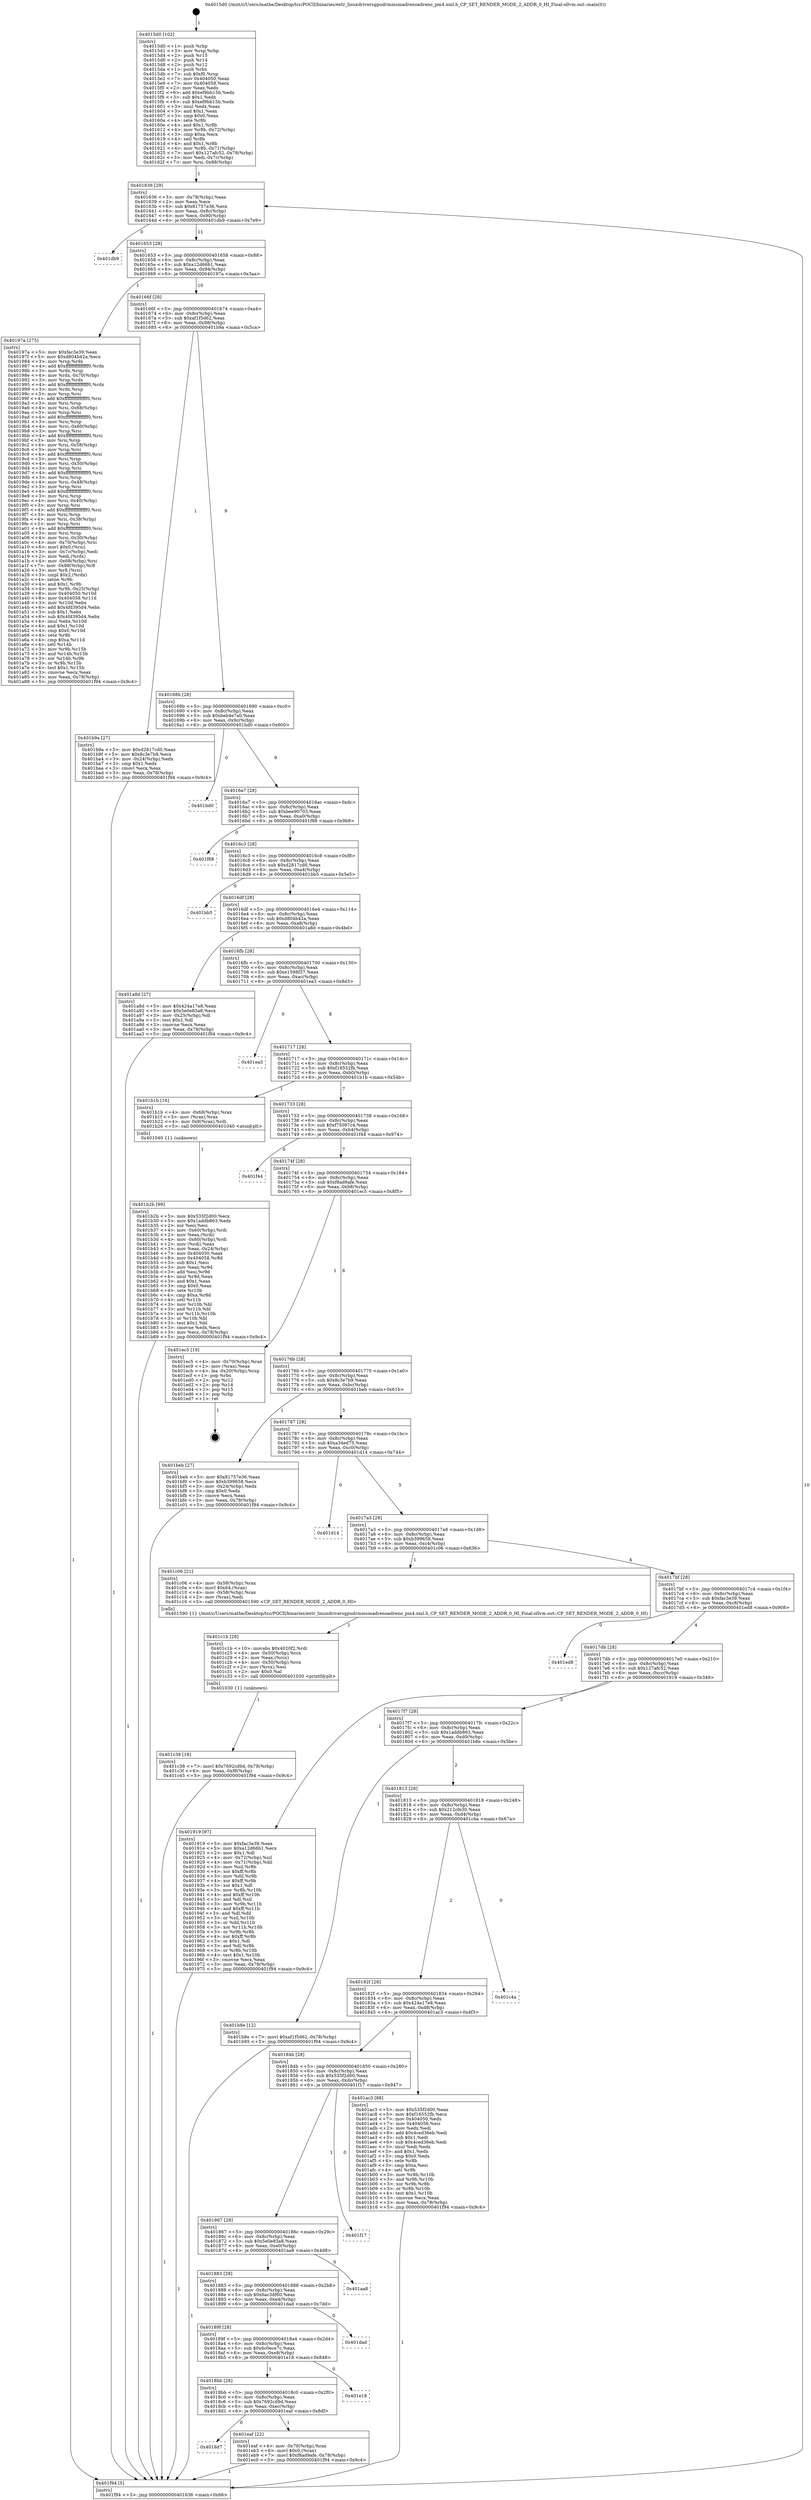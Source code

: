 digraph "0x4015d0" {
  label = "0x4015d0 (/mnt/c/Users/mathe/Desktop/tcc/POCII/binaries/extr_linuxdriversgpudrmmsmadrenoadreno_pm4.xml.h_CP_SET_RENDER_MODE_2_ADDR_0_HI_Final-ollvm.out::main(0))"
  labelloc = "t"
  node[shape=record]

  Entry [label="",width=0.3,height=0.3,shape=circle,fillcolor=black,style=filled]
  "0x401636" [label="{
     0x401636 [29]\l
     | [instrs]\l
     &nbsp;&nbsp;0x401636 \<+3\>: mov -0x78(%rbp),%eax\l
     &nbsp;&nbsp;0x401639 \<+2\>: mov %eax,%ecx\l
     &nbsp;&nbsp;0x40163b \<+6\>: sub $0x81757e36,%ecx\l
     &nbsp;&nbsp;0x401641 \<+6\>: mov %eax,-0x8c(%rbp)\l
     &nbsp;&nbsp;0x401647 \<+6\>: mov %ecx,-0x90(%rbp)\l
     &nbsp;&nbsp;0x40164d \<+6\>: je 0000000000401db9 \<main+0x7e9\>\l
  }"]
  "0x401db9" [label="{
     0x401db9\l
  }", style=dashed]
  "0x401653" [label="{
     0x401653 [28]\l
     | [instrs]\l
     &nbsp;&nbsp;0x401653 \<+5\>: jmp 0000000000401658 \<main+0x88\>\l
     &nbsp;&nbsp;0x401658 \<+6\>: mov -0x8c(%rbp),%eax\l
     &nbsp;&nbsp;0x40165e \<+5\>: sub $0xa12d66b1,%eax\l
     &nbsp;&nbsp;0x401663 \<+6\>: mov %eax,-0x94(%rbp)\l
     &nbsp;&nbsp;0x401669 \<+6\>: je 000000000040197a \<main+0x3aa\>\l
  }"]
  Exit [label="",width=0.3,height=0.3,shape=circle,fillcolor=black,style=filled,peripheries=2]
  "0x40197a" [label="{
     0x40197a [275]\l
     | [instrs]\l
     &nbsp;&nbsp;0x40197a \<+5\>: mov $0xfac3e39,%eax\l
     &nbsp;&nbsp;0x40197f \<+5\>: mov $0xd804b42a,%ecx\l
     &nbsp;&nbsp;0x401984 \<+3\>: mov %rsp,%rdx\l
     &nbsp;&nbsp;0x401987 \<+4\>: add $0xfffffffffffffff0,%rdx\l
     &nbsp;&nbsp;0x40198b \<+3\>: mov %rdx,%rsp\l
     &nbsp;&nbsp;0x40198e \<+4\>: mov %rdx,-0x70(%rbp)\l
     &nbsp;&nbsp;0x401992 \<+3\>: mov %rsp,%rdx\l
     &nbsp;&nbsp;0x401995 \<+4\>: add $0xfffffffffffffff0,%rdx\l
     &nbsp;&nbsp;0x401999 \<+3\>: mov %rdx,%rsp\l
     &nbsp;&nbsp;0x40199c \<+3\>: mov %rsp,%rsi\l
     &nbsp;&nbsp;0x40199f \<+4\>: add $0xfffffffffffffff0,%rsi\l
     &nbsp;&nbsp;0x4019a3 \<+3\>: mov %rsi,%rsp\l
     &nbsp;&nbsp;0x4019a6 \<+4\>: mov %rsi,-0x68(%rbp)\l
     &nbsp;&nbsp;0x4019aa \<+3\>: mov %rsp,%rsi\l
     &nbsp;&nbsp;0x4019ad \<+4\>: add $0xfffffffffffffff0,%rsi\l
     &nbsp;&nbsp;0x4019b1 \<+3\>: mov %rsi,%rsp\l
     &nbsp;&nbsp;0x4019b4 \<+4\>: mov %rsi,-0x60(%rbp)\l
     &nbsp;&nbsp;0x4019b8 \<+3\>: mov %rsp,%rsi\l
     &nbsp;&nbsp;0x4019bb \<+4\>: add $0xfffffffffffffff0,%rsi\l
     &nbsp;&nbsp;0x4019bf \<+3\>: mov %rsi,%rsp\l
     &nbsp;&nbsp;0x4019c2 \<+4\>: mov %rsi,-0x58(%rbp)\l
     &nbsp;&nbsp;0x4019c6 \<+3\>: mov %rsp,%rsi\l
     &nbsp;&nbsp;0x4019c9 \<+4\>: add $0xfffffffffffffff0,%rsi\l
     &nbsp;&nbsp;0x4019cd \<+3\>: mov %rsi,%rsp\l
     &nbsp;&nbsp;0x4019d0 \<+4\>: mov %rsi,-0x50(%rbp)\l
     &nbsp;&nbsp;0x4019d4 \<+3\>: mov %rsp,%rsi\l
     &nbsp;&nbsp;0x4019d7 \<+4\>: add $0xfffffffffffffff0,%rsi\l
     &nbsp;&nbsp;0x4019db \<+3\>: mov %rsi,%rsp\l
     &nbsp;&nbsp;0x4019de \<+4\>: mov %rsi,-0x48(%rbp)\l
     &nbsp;&nbsp;0x4019e2 \<+3\>: mov %rsp,%rsi\l
     &nbsp;&nbsp;0x4019e5 \<+4\>: add $0xfffffffffffffff0,%rsi\l
     &nbsp;&nbsp;0x4019e9 \<+3\>: mov %rsi,%rsp\l
     &nbsp;&nbsp;0x4019ec \<+4\>: mov %rsi,-0x40(%rbp)\l
     &nbsp;&nbsp;0x4019f0 \<+3\>: mov %rsp,%rsi\l
     &nbsp;&nbsp;0x4019f3 \<+4\>: add $0xfffffffffffffff0,%rsi\l
     &nbsp;&nbsp;0x4019f7 \<+3\>: mov %rsi,%rsp\l
     &nbsp;&nbsp;0x4019fa \<+4\>: mov %rsi,-0x38(%rbp)\l
     &nbsp;&nbsp;0x4019fe \<+3\>: mov %rsp,%rsi\l
     &nbsp;&nbsp;0x401a01 \<+4\>: add $0xfffffffffffffff0,%rsi\l
     &nbsp;&nbsp;0x401a05 \<+3\>: mov %rsi,%rsp\l
     &nbsp;&nbsp;0x401a08 \<+4\>: mov %rsi,-0x30(%rbp)\l
     &nbsp;&nbsp;0x401a0c \<+4\>: mov -0x70(%rbp),%rsi\l
     &nbsp;&nbsp;0x401a10 \<+6\>: movl $0x0,(%rsi)\l
     &nbsp;&nbsp;0x401a16 \<+3\>: mov -0x7c(%rbp),%edi\l
     &nbsp;&nbsp;0x401a19 \<+2\>: mov %edi,(%rdx)\l
     &nbsp;&nbsp;0x401a1b \<+4\>: mov -0x68(%rbp),%rsi\l
     &nbsp;&nbsp;0x401a1f \<+7\>: mov -0x88(%rbp),%r8\l
     &nbsp;&nbsp;0x401a26 \<+3\>: mov %r8,(%rsi)\l
     &nbsp;&nbsp;0x401a29 \<+3\>: cmpl $0x2,(%rdx)\l
     &nbsp;&nbsp;0x401a2c \<+4\>: setne %r9b\l
     &nbsp;&nbsp;0x401a30 \<+4\>: and $0x1,%r9b\l
     &nbsp;&nbsp;0x401a34 \<+4\>: mov %r9b,-0x25(%rbp)\l
     &nbsp;&nbsp;0x401a38 \<+8\>: mov 0x404050,%r10d\l
     &nbsp;&nbsp;0x401a40 \<+8\>: mov 0x404058,%r11d\l
     &nbsp;&nbsp;0x401a48 \<+3\>: mov %r10d,%ebx\l
     &nbsp;&nbsp;0x401a4b \<+6\>: add $0x4fd395d4,%ebx\l
     &nbsp;&nbsp;0x401a51 \<+3\>: sub $0x1,%ebx\l
     &nbsp;&nbsp;0x401a54 \<+6\>: sub $0x4fd395d4,%ebx\l
     &nbsp;&nbsp;0x401a5a \<+4\>: imul %ebx,%r10d\l
     &nbsp;&nbsp;0x401a5e \<+4\>: and $0x1,%r10d\l
     &nbsp;&nbsp;0x401a62 \<+4\>: cmp $0x0,%r10d\l
     &nbsp;&nbsp;0x401a66 \<+4\>: sete %r9b\l
     &nbsp;&nbsp;0x401a6a \<+4\>: cmp $0xa,%r11d\l
     &nbsp;&nbsp;0x401a6e \<+4\>: setl %r14b\l
     &nbsp;&nbsp;0x401a72 \<+3\>: mov %r9b,%r15b\l
     &nbsp;&nbsp;0x401a75 \<+3\>: and %r14b,%r15b\l
     &nbsp;&nbsp;0x401a78 \<+3\>: xor %r14b,%r9b\l
     &nbsp;&nbsp;0x401a7b \<+3\>: or %r9b,%r15b\l
     &nbsp;&nbsp;0x401a7e \<+4\>: test $0x1,%r15b\l
     &nbsp;&nbsp;0x401a82 \<+3\>: cmovne %ecx,%eax\l
     &nbsp;&nbsp;0x401a85 \<+3\>: mov %eax,-0x78(%rbp)\l
     &nbsp;&nbsp;0x401a88 \<+5\>: jmp 0000000000401f94 \<main+0x9c4\>\l
  }"]
  "0x40166f" [label="{
     0x40166f [28]\l
     | [instrs]\l
     &nbsp;&nbsp;0x40166f \<+5\>: jmp 0000000000401674 \<main+0xa4\>\l
     &nbsp;&nbsp;0x401674 \<+6\>: mov -0x8c(%rbp),%eax\l
     &nbsp;&nbsp;0x40167a \<+5\>: sub $0xaf1f5d62,%eax\l
     &nbsp;&nbsp;0x40167f \<+6\>: mov %eax,-0x98(%rbp)\l
     &nbsp;&nbsp;0x401685 \<+6\>: je 0000000000401b9a \<main+0x5ca\>\l
  }"]
  "0x4018d7" [label="{
     0x4018d7\l
  }", style=dashed]
  "0x401b9a" [label="{
     0x401b9a [27]\l
     | [instrs]\l
     &nbsp;&nbsp;0x401b9a \<+5\>: mov $0xd2817cd0,%eax\l
     &nbsp;&nbsp;0x401b9f \<+5\>: mov $0x8c3e7b9,%ecx\l
     &nbsp;&nbsp;0x401ba4 \<+3\>: mov -0x24(%rbp),%edx\l
     &nbsp;&nbsp;0x401ba7 \<+3\>: cmp $0x1,%edx\l
     &nbsp;&nbsp;0x401baa \<+3\>: cmovl %ecx,%eax\l
     &nbsp;&nbsp;0x401bad \<+3\>: mov %eax,-0x78(%rbp)\l
     &nbsp;&nbsp;0x401bb0 \<+5\>: jmp 0000000000401f94 \<main+0x9c4\>\l
  }"]
  "0x40168b" [label="{
     0x40168b [28]\l
     | [instrs]\l
     &nbsp;&nbsp;0x40168b \<+5\>: jmp 0000000000401690 \<main+0xc0\>\l
     &nbsp;&nbsp;0x401690 \<+6\>: mov -0x8c(%rbp),%eax\l
     &nbsp;&nbsp;0x401696 \<+5\>: sub $0xbeb4e7a0,%eax\l
     &nbsp;&nbsp;0x40169b \<+6\>: mov %eax,-0x9c(%rbp)\l
     &nbsp;&nbsp;0x4016a1 \<+6\>: je 0000000000401bd0 \<main+0x600\>\l
  }"]
  "0x401eaf" [label="{
     0x401eaf [22]\l
     | [instrs]\l
     &nbsp;&nbsp;0x401eaf \<+4\>: mov -0x70(%rbp),%rax\l
     &nbsp;&nbsp;0x401eb3 \<+6\>: movl $0x0,(%rax)\l
     &nbsp;&nbsp;0x401eb9 \<+7\>: movl $0xf8ad9afe,-0x78(%rbp)\l
     &nbsp;&nbsp;0x401ec0 \<+5\>: jmp 0000000000401f94 \<main+0x9c4\>\l
  }"]
  "0x401bd0" [label="{
     0x401bd0\l
  }", style=dashed]
  "0x4016a7" [label="{
     0x4016a7 [28]\l
     | [instrs]\l
     &nbsp;&nbsp;0x4016a7 \<+5\>: jmp 00000000004016ac \<main+0xdc\>\l
     &nbsp;&nbsp;0x4016ac \<+6\>: mov -0x8c(%rbp),%eax\l
     &nbsp;&nbsp;0x4016b2 \<+5\>: sub $0xbee90703,%eax\l
     &nbsp;&nbsp;0x4016b7 \<+6\>: mov %eax,-0xa0(%rbp)\l
     &nbsp;&nbsp;0x4016bd \<+6\>: je 0000000000401f88 \<main+0x9b8\>\l
  }"]
  "0x4018bb" [label="{
     0x4018bb [28]\l
     | [instrs]\l
     &nbsp;&nbsp;0x4018bb \<+5\>: jmp 00000000004018c0 \<main+0x2f0\>\l
     &nbsp;&nbsp;0x4018c0 \<+6\>: mov -0x8c(%rbp),%eax\l
     &nbsp;&nbsp;0x4018c6 \<+5\>: sub $0x7692cd9d,%eax\l
     &nbsp;&nbsp;0x4018cb \<+6\>: mov %eax,-0xec(%rbp)\l
     &nbsp;&nbsp;0x4018d1 \<+6\>: je 0000000000401eaf \<main+0x8df\>\l
  }"]
  "0x401f88" [label="{
     0x401f88\l
  }", style=dashed]
  "0x4016c3" [label="{
     0x4016c3 [28]\l
     | [instrs]\l
     &nbsp;&nbsp;0x4016c3 \<+5\>: jmp 00000000004016c8 \<main+0xf8\>\l
     &nbsp;&nbsp;0x4016c8 \<+6\>: mov -0x8c(%rbp),%eax\l
     &nbsp;&nbsp;0x4016ce \<+5\>: sub $0xd2817cd0,%eax\l
     &nbsp;&nbsp;0x4016d3 \<+6\>: mov %eax,-0xa4(%rbp)\l
     &nbsp;&nbsp;0x4016d9 \<+6\>: je 0000000000401bb5 \<main+0x5e5\>\l
  }"]
  "0x401e18" [label="{
     0x401e18\l
  }", style=dashed]
  "0x401bb5" [label="{
     0x401bb5\l
  }", style=dashed]
  "0x4016df" [label="{
     0x4016df [28]\l
     | [instrs]\l
     &nbsp;&nbsp;0x4016df \<+5\>: jmp 00000000004016e4 \<main+0x114\>\l
     &nbsp;&nbsp;0x4016e4 \<+6\>: mov -0x8c(%rbp),%eax\l
     &nbsp;&nbsp;0x4016ea \<+5\>: sub $0xd804b42a,%eax\l
     &nbsp;&nbsp;0x4016ef \<+6\>: mov %eax,-0xa8(%rbp)\l
     &nbsp;&nbsp;0x4016f5 \<+6\>: je 0000000000401a8d \<main+0x4bd\>\l
  }"]
  "0x40189f" [label="{
     0x40189f [28]\l
     | [instrs]\l
     &nbsp;&nbsp;0x40189f \<+5\>: jmp 00000000004018a4 \<main+0x2d4\>\l
     &nbsp;&nbsp;0x4018a4 \<+6\>: mov -0x8c(%rbp),%eax\l
     &nbsp;&nbsp;0x4018aa \<+5\>: sub $0x6c0ece7c,%eax\l
     &nbsp;&nbsp;0x4018af \<+6\>: mov %eax,-0xe8(%rbp)\l
     &nbsp;&nbsp;0x4018b5 \<+6\>: je 0000000000401e18 \<main+0x848\>\l
  }"]
  "0x401a8d" [label="{
     0x401a8d [27]\l
     | [instrs]\l
     &nbsp;&nbsp;0x401a8d \<+5\>: mov $0x424a17e8,%eax\l
     &nbsp;&nbsp;0x401a92 \<+5\>: mov $0x5e0e83a8,%ecx\l
     &nbsp;&nbsp;0x401a97 \<+3\>: mov -0x25(%rbp),%dl\l
     &nbsp;&nbsp;0x401a9a \<+3\>: test $0x1,%dl\l
     &nbsp;&nbsp;0x401a9d \<+3\>: cmovne %ecx,%eax\l
     &nbsp;&nbsp;0x401aa0 \<+3\>: mov %eax,-0x78(%rbp)\l
     &nbsp;&nbsp;0x401aa3 \<+5\>: jmp 0000000000401f94 \<main+0x9c4\>\l
  }"]
  "0x4016fb" [label="{
     0x4016fb [28]\l
     | [instrs]\l
     &nbsp;&nbsp;0x4016fb \<+5\>: jmp 0000000000401700 \<main+0x130\>\l
     &nbsp;&nbsp;0x401700 \<+6\>: mov -0x8c(%rbp),%eax\l
     &nbsp;&nbsp;0x401706 \<+5\>: sub $0xe1598f37,%eax\l
     &nbsp;&nbsp;0x40170b \<+6\>: mov %eax,-0xac(%rbp)\l
     &nbsp;&nbsp;0x401711 \<+6\>: je 0000000000401ea3 \<main+0x8d3\>\l
  }"]
  "0x401dad" [label="{
     0x401dad\l
  }", style=dashed]
  "0x401ea3" [label="{
     0x401ea3\l
  }", style=dashed]
  "0x401717" [label="{
     0x401717 [28]\l
     | [instrs]\l
     &nbsp;&nbsp;0x401717 \<+5\>: jmp 000000000040171c \<main+0x14c\>\l
     &nbsp;&nbsp;0x40171c \<+6\>: mov -0x8c(%rbp),%eax\l
     &nbsp;&nbsp;0x401722 \<+5\>: sub $0xf16552fb,%eax\l
     &nbsp;&nbsp;0x401727 \<+6\>: mov %eax,-0xb0(%rbp)\l
     &nbsp;&nbsp;0x40172d \<+6\>: je 0000000000401b1b \<main+0x54b\>\l
  }"]
  "0x401883" [label="{
     0x401883 [28]\l
     | [instrs]\l
     &nbsp;&nbsp;0x401883 \<+5\>: jmp 0000000000401888 \<main+0x2b8\>\l
     &nbsp;&nbsp;0x401888 \<+6\>: mov -0x8c(%rbp),%eax\l
     &nbsp;&nbsp;0x40188e \<+5\>: sub $0x6ac3df60,%eax\l
     &nbsp;&nbsp;0x401893 \<+6\>: mov %eax,-0xe4(%rbp)\l
     &nbsp;&nbsp;0x401899 \<+6\>: je 0000000000401dad \<main+0x7dd\>\l
  }"]
  "0x401b1b" [label="{
     0x401b1b [16]\l
     | [instrs]\l
     &nbsp;&nbsp;0x401b1b \<+4\>: mov -0x68(%rbp),%rax\l
     &nbsp;&nbsp;0x401b1f \<+3\>: mov (%rax),%rax\l
     &nbsp;&nbsp;0x401b22 \<+4\>: mov 0x8(%rax),%rdi\l
     &nbsp;&nbsp;0x401b26 \<+5\>: call 0000000000401040 \<atoi@plt\>\l
     | [calls]\l
     &nbsp;&nbsp;0x401040 \{1\} (unknown)\l
  }"]
  "0x401733" [label="{
     0x401733 [28]\l
     | [instrs]\l
     &nbsp;&nbsp;0x401733 \<+5\>: jmp 0000000000401738 \<main+0x168\>\l
     &nbsp;&nbsp;0x401738 \<+6\>: mov -0x8c(%rbp),%eax\l
     &nbsp;&nbsp;0x40173e \<+5\>: sub $0xf75097c4,%eax\l
     &nbsp;&nbsp;0x401743 \<+6\>: mov %eax,-0xb4(%rbp)\l
     &nbsp;&nbsp;0x401749 \<+6\>: je 0000000000401f44 \<main+0x974\>\l
  }"]
  "0x401aa8" [label="{
     0x401aa8\l
  }", style=dashed]
  "0x401f44" [label="{
     0x401f44\l
  }", style=dashed]
  "0x40174f" [label="{
     0x40174f [28]\l
     | [instrs]\l
     &nbsp;&nbsp;0x40174f \<+5\>: jmp 0000000000401754 \<main+0x184\>\l
     &nbsp;&nbsp;0x401754 \<+6\>: mov -0x8c(%rbp),%eax\l
     &nbsp;&nbsp;0x40175a \<+5\>: sub $0xf8ad9afe,%eax\l
     &nbsp;&nbsp;0x40175f \<+6\>: mov %eax,-0xb8(%rbp)\l
     &nbsp;&nbsp;0x401765 \<+6\>: je 0000000000401ec5 \<main+0x8f5\>\l
  }"]
  "0x401867" [label="{
     0x401867 [28]\l
     | [instrs]\l
     &nbsp;&nbsp;0x401867 \<+5\>: jmp 000000000040186c \<main+0x29c\>\l
     &nbsp;&nbsp;0x40186c \<+6\>: mov -0x8c(%rbp),%eax\l
     &nbsp;&nbsp;0x401872 \<+5\>: sub $0x5e0e83a8,%eax\l
     &nbsp;&nbsp;0x401877 \<+6\>: mov %eax,-0xe0(%rbp)\l
     &nbsp;&nbsp;0x40187d \<+6\>: je 0000000000401aa8 \<main+0x4d8\>\l
  }"]
  "0x401ec5" [label="{
     0x401ec5 [19]\l
     | [instrs]\l
     &nbsp;&nbsp;0x401ec5 \<+4\>: mov -0x70(%rbp),%rax\l
     &nbsp;&nbsp;0x401ec9 \<+2\>: mov (%rax),%eax\l
     &nbsp;&nbsp;0x401ecb \<+4\>: lea -0x20(%rbp),%rsp\l
     &nbsp;&nbsp;0x401ecf \<+1\>: pop %rbx\l
     &nbsp;&nbsp;0x401ed0 \<+2\>: pop %r12\l
     &nbsp;&nbsp;0x401ed2 \<+2\>: pop %r14\l
     &nbsp;&nbsp;0x401ed4 \<+2\>: pop %r15\l
     &nbsp;&nbsp;0x401ed6 \<+1\>: pop %rbp\l
     &nbsp;&nbsp;0x401ed7 \<+1\>: ret\l
  }"]
  "0x40176b" [label="{
     0x40176b [28]\l
     | [instrs]\l
     &nbsp;&nbsp;0x40176b \<+5\>: jmp 0000000000401770 \<main+0x1a0\>\l
     &nbsp;&nbsp;0x401770 \<+6\>: mov -0x8c(%rbp),%eax\l
     &nbsp;&nbsp;0x401776 \<+5\>: sub $0x8c3e7b9,%eax\l
     &nbsp;&nbsp;0x40177b \<+6\>: mov %eax,-0xbc(%rbp)\l
     &nbsp;&nbsp;0x401781 \<+6\>: je 0000000000401beb \<main+0x61b\>\l
  }"]
  "0x401f17" [label="{
     0x401f17\l
  }", style=dashed]
  "0x401beb" [label="{
     0x401beb [27]\l
     | [instrs]\l
     &nbsp;&nbsp;0x401beb \<+5\>: mov $0x81757e36,%eax\l
     &nbsp;&nbsp;0x401bf0 \<+5\>: mov $0xb399658,%ecx\l
     &nbsp;&nbsp;0x401bf5 \<+3\>: mov -0x24(%rbp),%edx\l
     &nbsp;&nbsp;0x401bf8 \<+3\>: cmp $0x0,%edx\l
     &nbsp;&nbsp;0x401bfb \<+3\>: cmove %ecx,%eax\l
     &nbsp;&nbsp;0x401bfe \<+3\>: mov %eax,-0x78(%rbp)\l
     &nbsp;&nbsp;0x401c01 \<+5\>: jmp 0000000000401f94 \<main+0x9c4\>\l
  }"]
  "0x401787" [label="{
     0x401787 [28]\l
     | [instrs]\l
     &nbsp;&nbsp;0x401787 \<+5\>: jmp 000000000040178c \<main+0x1bc\>\l
     &nbsp;&nbsp;0x40178c \<+6\>: mov -0x8c(%rbp),%eax\l
     &nbsp;&nbsp;0x401792 \<+5\>: sub $0xa34ed75,%eax\l
     &nbsp;&nbsp;0x401797 \<+6\>: mov %eax,-0xc0(%rbp)\l
     &nbsp;&nbsp;0x40179d \<+6\>: je 0000000000401d14 \<main+0x744\>\l
  }"]
  "0x401c38" [label="{
     0x401c38 [18]\l
     | [instrs]\l
     &nbsp;&nbsp;0x401c38 \<+7\>: movl $0x7692cd9d,-0x78(%rbp)\l
     &nbsp;&nbsp;0x401c3f \<+6\>: mov %eax,-0xf8(%rbp)\l
     &nbsp;&nbsp;0x401c45 \<+5\>: jmp 0000000000401f94 \<main+0x9c4\>\l
  }"]
  "0x401d14" [label="{
     0x401d14\l
  }", style=dashed]
  "0x4017a3" [label="{
     0x4017a3 [28]\l
     | [instrs]\l
     &nbsp;&nbsp;0x4017a3 \<+5\>: jmp 00000000004017a8 \<main+0x1d8\>\l
     &nbsp;&nbsp;0x4017a8 \<+6\>: mov -0x8c(%rbp),%eax\l
     &nbsp;&nbsp;0x4017ae \<+5\>: sub $0xb399658,%eax\l
     &nbsp;&nbsp;0x4017b3 \<+6\>: mov %eax,-0xc4(%rbp)\l
     &nbsp;&nbsp;0x4017b9 \<+6\>: je 0000000000401c06 \<main+0x636\>\l
  }"]
  "0x401c1b" [label="{
     0x401c1b [29]\l
     | [instrs]\l
     &nbsp;&nbsp;0x401c1b \<+10\>: movabs $0x4020f2,%rdi\l
     &nbsp;&nbsp;0x401c25 \<+4\>: mov -0x50(%rbp),%rcx\l
     &nbsp;&nbsp;0x401c29 \<+2\>: mov %eax,(%rcx)\l
     &nbsp;&nbsp;0x401c2b \<+4\>: mov -0x50(%rbp),%rcx\l
     &nbsp;&nbsp;0x401c2f \<+2\>: mov (%rcx),%esi\l
     &nbsp;&nbsp;0x401c31 \<+2\>: mov $0x0,%al\l
     &nbsp;&nbsp;0x401c33 \<+5\>: call 0000000000401030 \<printf@plt\>\l
     | [calls]\l
     &nbsp;&nbsp;0x401030 \{1\} (unknown)\l
  }"]
  "0x401c06" [label="{
     0x401c06 [21]\l
     | [instrs]\l
     &nbsp;&nbsp;0x401c06 \<+4\>: mov -0x58(%rbp),%rax\l
     &nbsp;&nbsp;0x401c0a \<+6\>: movl $0x64,(%rax)\l
     &nbsp;&nbsp;0x401c10 \<+4\>: mov -0x58(%rbp),%rax\l
     &nbsp;&nbsp;0x401c14 \<+2\>: mov (%rax),%edi\l
     &nbsp;&nbsp;0x401c16 \<+5\>: call 0000000000401590 \<CP_SET_RENDER_MODE_2_ADDR_0_HI\>\l
     | [calls]\l
     &nbsp;&nbsp;0x401590 \{1\} (/mnt/c/Users/mathe/Desktop/tcc/POCII/binaries/extr_linuxdriversgpudrmmsmadrenoadreno_pm4.xml.h_CP_SET_RENDER_MODE_2_ADDR_0_HI_Final-ollvm.out::CP_SET_RENDER_MODE_2_ADDR_0_HI)\l
  }"]
  "0x4017bf" [label="{
     0x4017bf [28]\l
     | [instrs]\l
     &nbsp;&nbsp;0x4017bf \<+5\>: jmp 00000000004017c4 \<main+0x1f4\>\l
     &nbsp;&nbsp;0x4017c4 \<+6\>: mov -0x8c(%rbp),%eax\l
     &nbsp;&nbsp;0x4017ca \<+5\>: sub $0xfac3e39,%eax\l
     &nbsp;&nbsp;0x4017cf \<+6\>: mov %eax,-0xc8(%rbp)\l
     &nbsp;&nbsp;0x4017d5 \<+6\>: je 0000000000401ed8 \<main+0x908\>\l
  }"]
  "0x401b2b" [label="{
     0x401b2b [99]\l
     | [instrs]\l
     &nbsp;&nbsp;0x401b2b \<+5\>: mov $0x535f2d00,%ecx\l
     &nbsp;&nbsp;0x401b30 \<+5\>: mov $0x1addb863,%edx\l
     &nbsp;&nbsp;0x401b35 \<+2\>: xor %esi,%esi\l
     &nbsp;&nbsp;0x401b37 \<+4\>: mov -0x60(%rbp),%rdi\l
     &nbsp;&nbsp;0x401b3b \<+2\>: mov %eax,(%rdi)\l
     &nbsp;&nbsp;0x401b3d \<+4\>: mov -0x60(%rbp),%rdi\l
     &nbsp;&nbsp;0x401b41 \<+2\>: mov (%rdi),%eax\l
     &nbsp;&nbsp;0x401b43 \<+3\>: mov %eax,-0x24(%rbp)\l
     &nbsp;&nbsp;0x401b46 \<+7\>: mov 0x404050,%eax\l
     &nbsp;&nbsp;0x401b4d \<+8\>: mov 0x404058,%r8d\l
     &nbsp;&nbsp;0x401b55 \<+3\>: sub $0x1,%esi\l
     &nbsp;&nbsp;0x401b58 \<+3\>: mov %eax,%r9d\l
     &nbsp;&nbsp;0x401b5b \<+3\>: add %esi,%r9d\l
     &nbsp;&nbsp;0x401b5e \<+4\>: imul %r9d,%eax\l
     &nbsp;&nbsp;0x401b62 \<+3\>: and $0x1,%eax\l
     &nbsp;&nbsp;0x401b65 \<+3\>: cmp $0x0,%eax\l
     &nbsp;&nbsp;0x401b68 \<+4\>: sete %r10b\l
     &nbsp;&nbsp;0x401b6c \<+4\>: cmp $0xa,%r8d\l
     &nbsp;&nbsp;0x401b70 \<+4\>: setl %r11b\l
     &nbsp;&nbsp;0x401b74 \<+3\>: mov %r10b,%bl\l
     &nbsp;&nbsp;0x401b77 \<+3\>: and %r11b,%bl\l
     &nbsp;&nbsp;0x401b7a \<+3\>: xor %r11b,%r10b\l
     &nbsp;&nbsp;0x401b7d \<+3\>: or %r10b,%bl\l
     &nbsp;&nbsp;0x401b80 \<+3\>: test $0x1,%bl\l
     &nbsp;&nbsp;0x401b83 \<+3\>: cmovne %edx,%ecx\l
     &nbsp;&nbsp;0x401b86 \<+3\>: mov %ecx,-0x78(%rbp)\l
     &nbsp;&nbsp;0x401b89 \<+5\>: jmp 0000000000401f94 \<main+0x9c4\>\l
  }"]
  "0x401ed8" [label="{
     0x401ed8\l
  }", style=dashed]
  "0x4017db" [label="{
     0x4017db [28]\l
     | [instrs]\l
     &nbsp;&nbsp;0x4017db \<+5\>: jmp 00000000004017e0 \<main+0x210\>\l
     &nbsp;&nbsp;0x4017e0 \<+6\>: mov -0x8c(%rbp),%eax\l
     &nbsp;&nbsp;0x4017e6 \<+5\>: sub $0x127afc52,%eax\l
     &nbsp;&nbsp;0x4017eb \<+6\>: mov %eax,-0xcc(%rbp)\l
     &nbsp;&nbsp;0x4017f1 \<+6\>: je 0000000000401919 \<main+0x349\>\l
  }"]
  "0x40184b" [label="{
     0x40184b [28]\l
     | [instrs]\l
     &nbsp;&nbsp;0x40184b \<+5\>: jmp 0000000000401850 \<main+0x280\>\l
     &nbsp;&nbsp;0x401850 \<+6\>: mov -0x8c(%rbp),%eax\l
     &nbsp;&nbsp;0x401856 \<+5\>: sub $0x535f2d00,%eax\l
     &nbsp;&nbsp;0x40185b \<+6\>: mov %eax,-0xdc(%rbp)\l
     &nbsp;&nbsp;0x401861 \<+6\>: je 0000000000401f17 \<main+0x947\>\l
  }"]
  "0x401919" [label="{
     0x401919 [97]\l
     | [instrs]\l
     &nbsp;&nbsp;0x401919 \<+5\>: mov $0xfac3e39,%eax\l
     &nbsp;&nbsp;0x40191e \<+5\>: mov $0xa12d66b1,%ecx\l
     &nbsp;&nbsp;0x401923 \<+2\>: mov $0x1,%dl\l
     &nbsp;&nbsp;0x401925 \<+4\>: mov -0x72(%rbp),%sil\l
     &nbsp;&nbsp;0x401929 \<+4\>: mov -0x71(%rbp),%dil\l
     &nbsp;&nbsp;0x40192d \<+3\>: mov %sil,%r8b\l
     &nbsp;&nbsp;0x401930 \<+4\>: xor $0xff,%r8b\l
     &nbsp;&nbsp;0x401934 \<+3\>: mov %dil,%r9b\l
     &nbsp;&nbsp;0x401937 \<+4\>: xor $0xff,%r9b\l
     &nbsp;&nbsp;0x40193b \<+3\>: xor $0x1,%dl\l
     &nbsp;&nbsp;0x40193e \<+3\>: mov %r8b,%r10b\l
     &nbsp;&nbsp;0x401941 \<+4\>: and $0xff,%r10b\l
     &nbsp;&nbsp;0x401945 \<+3\>: and %dl,%sil\l
     &nbsp;&nbsp;0x401948 \<+3\>: mov %r9b,%r11b\l
     &nbsp;&nbsp;0x40194b \<+4\>: and $0xff,%r11b\l
     &nbsp;&nbsp;0x40194f \<+3\>: and %dl,%dil\l
     &nbsp;&nbsp;0x401952 \<+3\>: or %sil,%r10b\l
     &nbsp;&nbsp;0x401955 \<+3\>: or %dil,%r11b\l
     &nbsp;&nbsp;0x401958 \<+3\>: xor %r11b,%r10b\l
     &nbsp;&nbsp;0x40195b \<+3\>: or %r9b,%r8b\l
     &nbsp;&nbsp;0x40195e \<+4\>: xor $0xff,%r8b\l
     &nbsp;&nbsp;0x401962 \<+3\>: or $0x1,%dl\l
     &nbsp;&nbsp;0x401965 \<+3\>: and %dl,%r8b\l
     &nbsp;&nbsp;0x401968 \<+3\>: or %r8b,%r10b\l
     &nbsp;&nbsp;0x40196b \<+4\>: test $0x1,%r10b\l
     &nbsp;&nbsp;0x40196f \<+3\>: cmovne %ecx,%eax\l
     &nbsp;&nbsp;0x401972 \<+3\>: mov %eax,-0x78(%rbp)\l
     &nbsp;&nbsp;0x401975 \<+5\>: jmp 0000000000401f94 \<main+0x9c4\>\l
  }"]
  "0x4017f7" [label="{
     0x4017f7 [28]\l
     | [instrs]\l
     &nbsp;&nbsp;0x4017f7 \<+5\>: jmp 00000000004017fc \<main+0x22c\>\l
     &nbsp;&nbsp;0x4017fc \<+6\>: mov -0x8c(%rbp),%eax\l
     &nbsp;&nbsp;0x401802 \<+5\>: sub $0x1addb863,%eax\l
     &nbsp;&nbsp;0x401807 \<+6\>: mov %eax,-0xd0(%rbp)\l
     &nbsp;&nbsp;0x40180d \<+6\>: je 0000000000401b8e \<main+0x5be\>\l
  }"]
  "0x401f94" [label="{
     0x401f94 [5]\l
     | [instrs]\l
     &nbsp;&nbsp;0x401f94 \<+5\>: jmp 0000000000401636 \<main+0x66\>\l
  }"]
  "0x4015d0" [label="{
     0x4015d0 [102]\l
     | [instrs]\l
     &nbsp;&nbsp;0x4015d0 \<+1\>: push %rbp\l
     &nbsp;&nbsp;0x4015d1 \<+3\>: mov %rsp,%rbp\l
     &nbsp;&nbsp;0x4015d4 \<+2\>: push %r15\l
     &nbsp;&nbsp;0x4015d6 \<+2\>: push %r14\l
     &nbsp;&nbsp;0x4015d8 \<+2\>: push %r12\l
     &nbsp;&nbsp;0x4015da \<+1\>: push %rbx\l
     &nbsp;&nbsp;0x4015db \<+7\>: sub $0xf0,%rsp\l
     &nbsp;&nbsp;0x4015e2 \<+7\>: mov 0x404050,%eax\l
     &nbsp;&nbsp;0x4015e9 \<+7\>: mov 0x404058,%ecx\l
     &nbsp;&nbsp;0x4015f0 \<+2\>: mov %eax,%edx\l
     &nbsp;&nbsp;0x4015f2 \<+6\>: add $0xef9bb15b,%edx\l
     &nbsp;&nbsp;0x4015f8 \<+3\>: sub $0x1,%edx\l
     &nbsp;&nbsp;0x4015fb \<+6\>: sub $0xef9bb15b,%edx\l
     &nbsp;&nbsp;0x401601 \<+3\>: imul %edx,%eax\l
     &nbsp;&nbsp;0x401604 \<+3\>: and $0x1,%eax\l
     &nbsp;&nbsp;0x401607 \<+3\>: cmp $0x0,%eax\l
     &nbsp;&nbsp;0x40160a \<+4\>: sete %r8b\l
     &nbsp;&nbsp;0x40160e \<+4\>: and $0x1,%r8b\l
     &nbsp;&nbsp;0x401612 \<+4\>: mov %r8b,-0x72(%rbp)\l
     &nbsp;&nbsp;0x401616 \<+3\>: cmp $0xa,%ecx\l
     &nbsp;&nbsp;0x401619 \<+4\>: setl %r8b\l
     &nbsp;&nbsp;0x40161d \<+4\>: and $0x1,%r8b\l
     &nbsp;&nbsp;0x401621 \<+4\>: mov %r8b,-0x71(%rbp)\l
     &nbsp;&nbsp;0x401625 \<+7\>: movl $0x127afc52,-0x78(%rbp)\l
     &nbsp;&nbsp;0x40162c \<+3\>: mov %edi,-0x7c(%rbp)\l
     &nbsp;&nbsp;0x40162f \<+7\>: mov %rsi,-0x88(%rbp)\l
  }"]
  "0x401ac3" [label="{
     0x401ac3 [88]\l
     | [instrs]\l
     &nbsp;&nbsp;0x401ac3 \<+5\>: mov $0x535f2d00,%eax\l
     &nbsp;&nbsp;0x401ac8 \<+5\>: mov $0xf16552fb,%ecx\l
     &nbsp;&nbsp;0x401acd \<+7\>: mov 0x404050,%edx\l
     &nbsp;&nbsp;0x401ad4 \<+7\>: mov 0x404058,%esi\l
     &nbsp;&nbsp;0x401adb \<+2\>: mov %edx,%edi\l
     &nbsp;&nbsp;0x401add \<+6\>: add $0x4ced36eb,%edi\l
     &nbsp;&nbsp;0x401ae3 \<+3\>: sub $0x1,%edi\l
     &nbsp;&nbsp;0x401ae6 \<+6\>: sub $0x4ced36eb,%edi\l
     &nbsp;&nbsp;0x401aec \<+3\>: imul %edi,%edx\l
     &nbsp;&nbsp;0x401aef \<+3\>: and $0x1,%edx\l
     &nbsp;&nbsp;0x401af2 \<+3\>: cmp $0x0,%edx\l
     &nbsp;&nbsp;0x401af5 \<+4\>: sete %r8b\l
     &nbsp;&nbsp;0x401af9 \<+3\>: cmp $0xa,%esi\l
     &nbsp;&nbsp;0x401afc \<+4\>: setl %r9b\l
     &nbsp;&nbsp;0x401b00 \<+3\>: mov %r8b,%r10b\l
     &nbsp;&nbsp;0x401b03 \<+3\>: and %r9b,%r10b\l
     &nbsp;&nbsp;0x401b06 \<+3\>: xor %r9b,%r8b\l
     &nbsp;&nbsp;0x401b09 \<+3\>: or %r8b,%r10b\l
     &nbsp;&nbsp;0x401b0c \<+4\>: test $0x1,%r10b\l
     &nbsp;&nbsp;0x401b10 \<+3\>: cmovne %ecx,%eax\l
     &nbsp;&nbsp;0x401b13 \<+3\>: mov %eax,-0x78(%rbp)\l
     &nbsp;&nbsp;0x401b16 \<+5\>: jmp 0000000000401f94 \<main+0x9c4\>\l
  }"]
  "0x40182f" [label="{
     0x40182f [28]\l
     | [instrs]\l
     &nbsp;&nbsp;0x40182f \<+5\>: jmp 0000000000401834 \<main+0x264\>\l
     &nbsp;&nbsp;0x401834 \<+6\>: mov -0x8c(%rbp),%eax\l
     &nbsp;&nbsp;0x40183a \<+5\>: sub $0x424a17e8,%eax\l
     &nbsp;&nbsp;0x40183f \<+6\>: mov %eax,-0xd8(%rbp)\l
     &nbsp;&nbsp;0x401845 \<+6\>: je 0000000000401ac3 \<main+0x4f3\>\l
  }"]
  "0x401b8e" [label="{
     0x401b8e [12]\l
     | [instrs]\l
     &nbsp;&nbsp;0x401b8e \<+7\>: movl $0xaf1f5d62,-0x78(%rbp)\l
     &nbsp;&nbsp;0x401b95 \<+5\>: jmp 0000000000401f94 \<main+0x9c4\>\l
  }"]
  "0x401813" [label="{
     0x401813 [28]\l
     | [instrs]\l
     &nbsp;&nbsp;0x401813 \<+5\>: jmp 0000000000401818 \<main+0x248\>\l
     &nbsp;&nbsp;0x401818 \<+6\>: mov -0x8c(%rbp),%eax\l
     &nbsp;&nbsp;0x40181e \<+5\>: sub $0x212cfe30,%eax\l
     &nbsp;&nbsp;0x401823 \<+6\>: mov %eax,-0xd4(%rbp)\l
     &nbsp;&nbsp;0x401829 \<+6\>: je 0000000000401c4a \<main+0x67a\>\l
  }"]
  "0x401c4a" [label="{
     0x401c4a\l
  }", style=dashed]
  Entry -> "0x4015d0" [label=" 1"]
  "0x401636" -> "0x401db9" [label=" 0"]
  "0x401636" -> "0x401653" [label=" 11"]
  "0x401ec5" -> Exit [label=" 1"]
  "0x401653" -> "0x40197a" [label=" 1"]
  "0x401653" -> "0x40166f" [label=" 10"]
  "0x401eaf" -> "0x401f94" [label=" 1"]
  "0x40166f" -> "0x401b9a" [label=" 1"]
  "0x40166f" -> "0x40168b" [label=" 9"]
  "0x4018bb" -> "0x4018d7" [label=" 0"]
  "0x40168b" -> "0x401bd0" [label=" 0"]
  "0x40168b" -> "0x4016a7" [label=" 9"]
  "0x4018bb" -> "0x401eaf" [label=" 1"]
  "0x4016a7" -> "0x401f88" [label=" 0"]
  "0x4016a7" -> "0x4016c3" [label=" 9"]
  "0x40189f" -> "0x4018bb" [label=" 1"]
  "0x4016c3" -> "0x401bb5" [label=" 0"]
  "0x4016c3" -> "0x4016df" [label=" 9"]
  "0x40189f" -> "0x401e18" [label=" 0"]
  "0x4016df" -> "0x401a8d" [label=" 1"]
  "0x4016df" -> "0x4016fb" [label=" 8"]
  "0x401883" -> "0x40189f" [label=" 1"]
  "0x4016fb" -> "0x401ea3" [label=" 0"]
  "0x4016fb" -> "0x401717" [label=" 8"]
  "0x401883" -> "0x401dad" [label=" 0"]
  "0x401717" -> "0x401b1b" [label=" 1"]
  "0x401717" -> "0x401733" [label=" 7"]
  "0x401867" -> "0x401883" [label=" 1"]
  "0x401733" -> "0x401f44" [label=" 0"]
  "0x401733" -> "0x40174f" [label=" 7"]
  "0x401867" -> "0x401aa8" [label=" 0"]
  "0x40174f" -> "0x401ec5" [label=" 1"]
  "0x40174f" -> "0x40176b" [label=" 6"]
  "0x40184b" -> "0x401867" [label=" 1"]
  "0x40176b" -> "0x401beb" [label=" 1"]
  "0x40176b" -> "0x401787" [label=" 5"]
  "0x40184b" -> "0x401f17" [label=" 0"]
  "0x401787" -> "0x401d14" [label=" 0"]
  "0x401787" -> "0x4017a3" [label=" 5"]
  "0x401c38" -> "0x401f94" [label=" 1"]
  "0x4017a3" -> "0x401c06" [label=" 1"]
  "0x4017a3" -> "0x4017bf" [label=" 4"]
  "0x401c1b" -> "0x401c38" [label=" 1"]
  "0x4017bf" -> "0x401ed8" [label=" 0"]
  "0x4017bf" -> "0x4017db" [label=" 4"]
  "0x401c06" -> "0x401c1b" [label=" 1"]
  "0x4017db" -> "0x401919" [label=" 1"]
  "0x4017db" -> "0x4017f7" [label=" 3"]
  "0x401919" -> "0x401f94" [label=" 1"]
  "0x4015d0" -> "0x401636" [label=" 1"]
  "0x401f94" -> "0x401636" [label=" 10"]
  "0x401beb" -> "0x401f94" [label=" 1"]
  "0x40197a" -> "0x401f94" [label=" 1"]
  "0x401a8d" -> "0x401f94" [label=" 1"]
  "0x401b9a" -> "0x401f94" [label=" 1"]
  "0x4017f7" -> "0x401b8e" [label=" 1"]
  "0x4017f7" -> "0x401813" [label=" 2"]
  "0x401b2b" -> "0x401f94" [label=" 1"]
  "0x401813" -> "0x401c4a" [label=" 0"]
  "0x401813" -> "0x40182f" [label=" 2"]
  "0x401b8e" -> "0x401f94" [label=" 1"]
  "0x40182f" -> "0x401ac3" [label=" 1"]
  "0x40182f" -> "0x40184b" [label=" 1"]
  "0x401ac3" -> "0x401f94" [label=" 1"]
  "0x401b1b" -> "0x401b2b" [label=" 1"]
}
